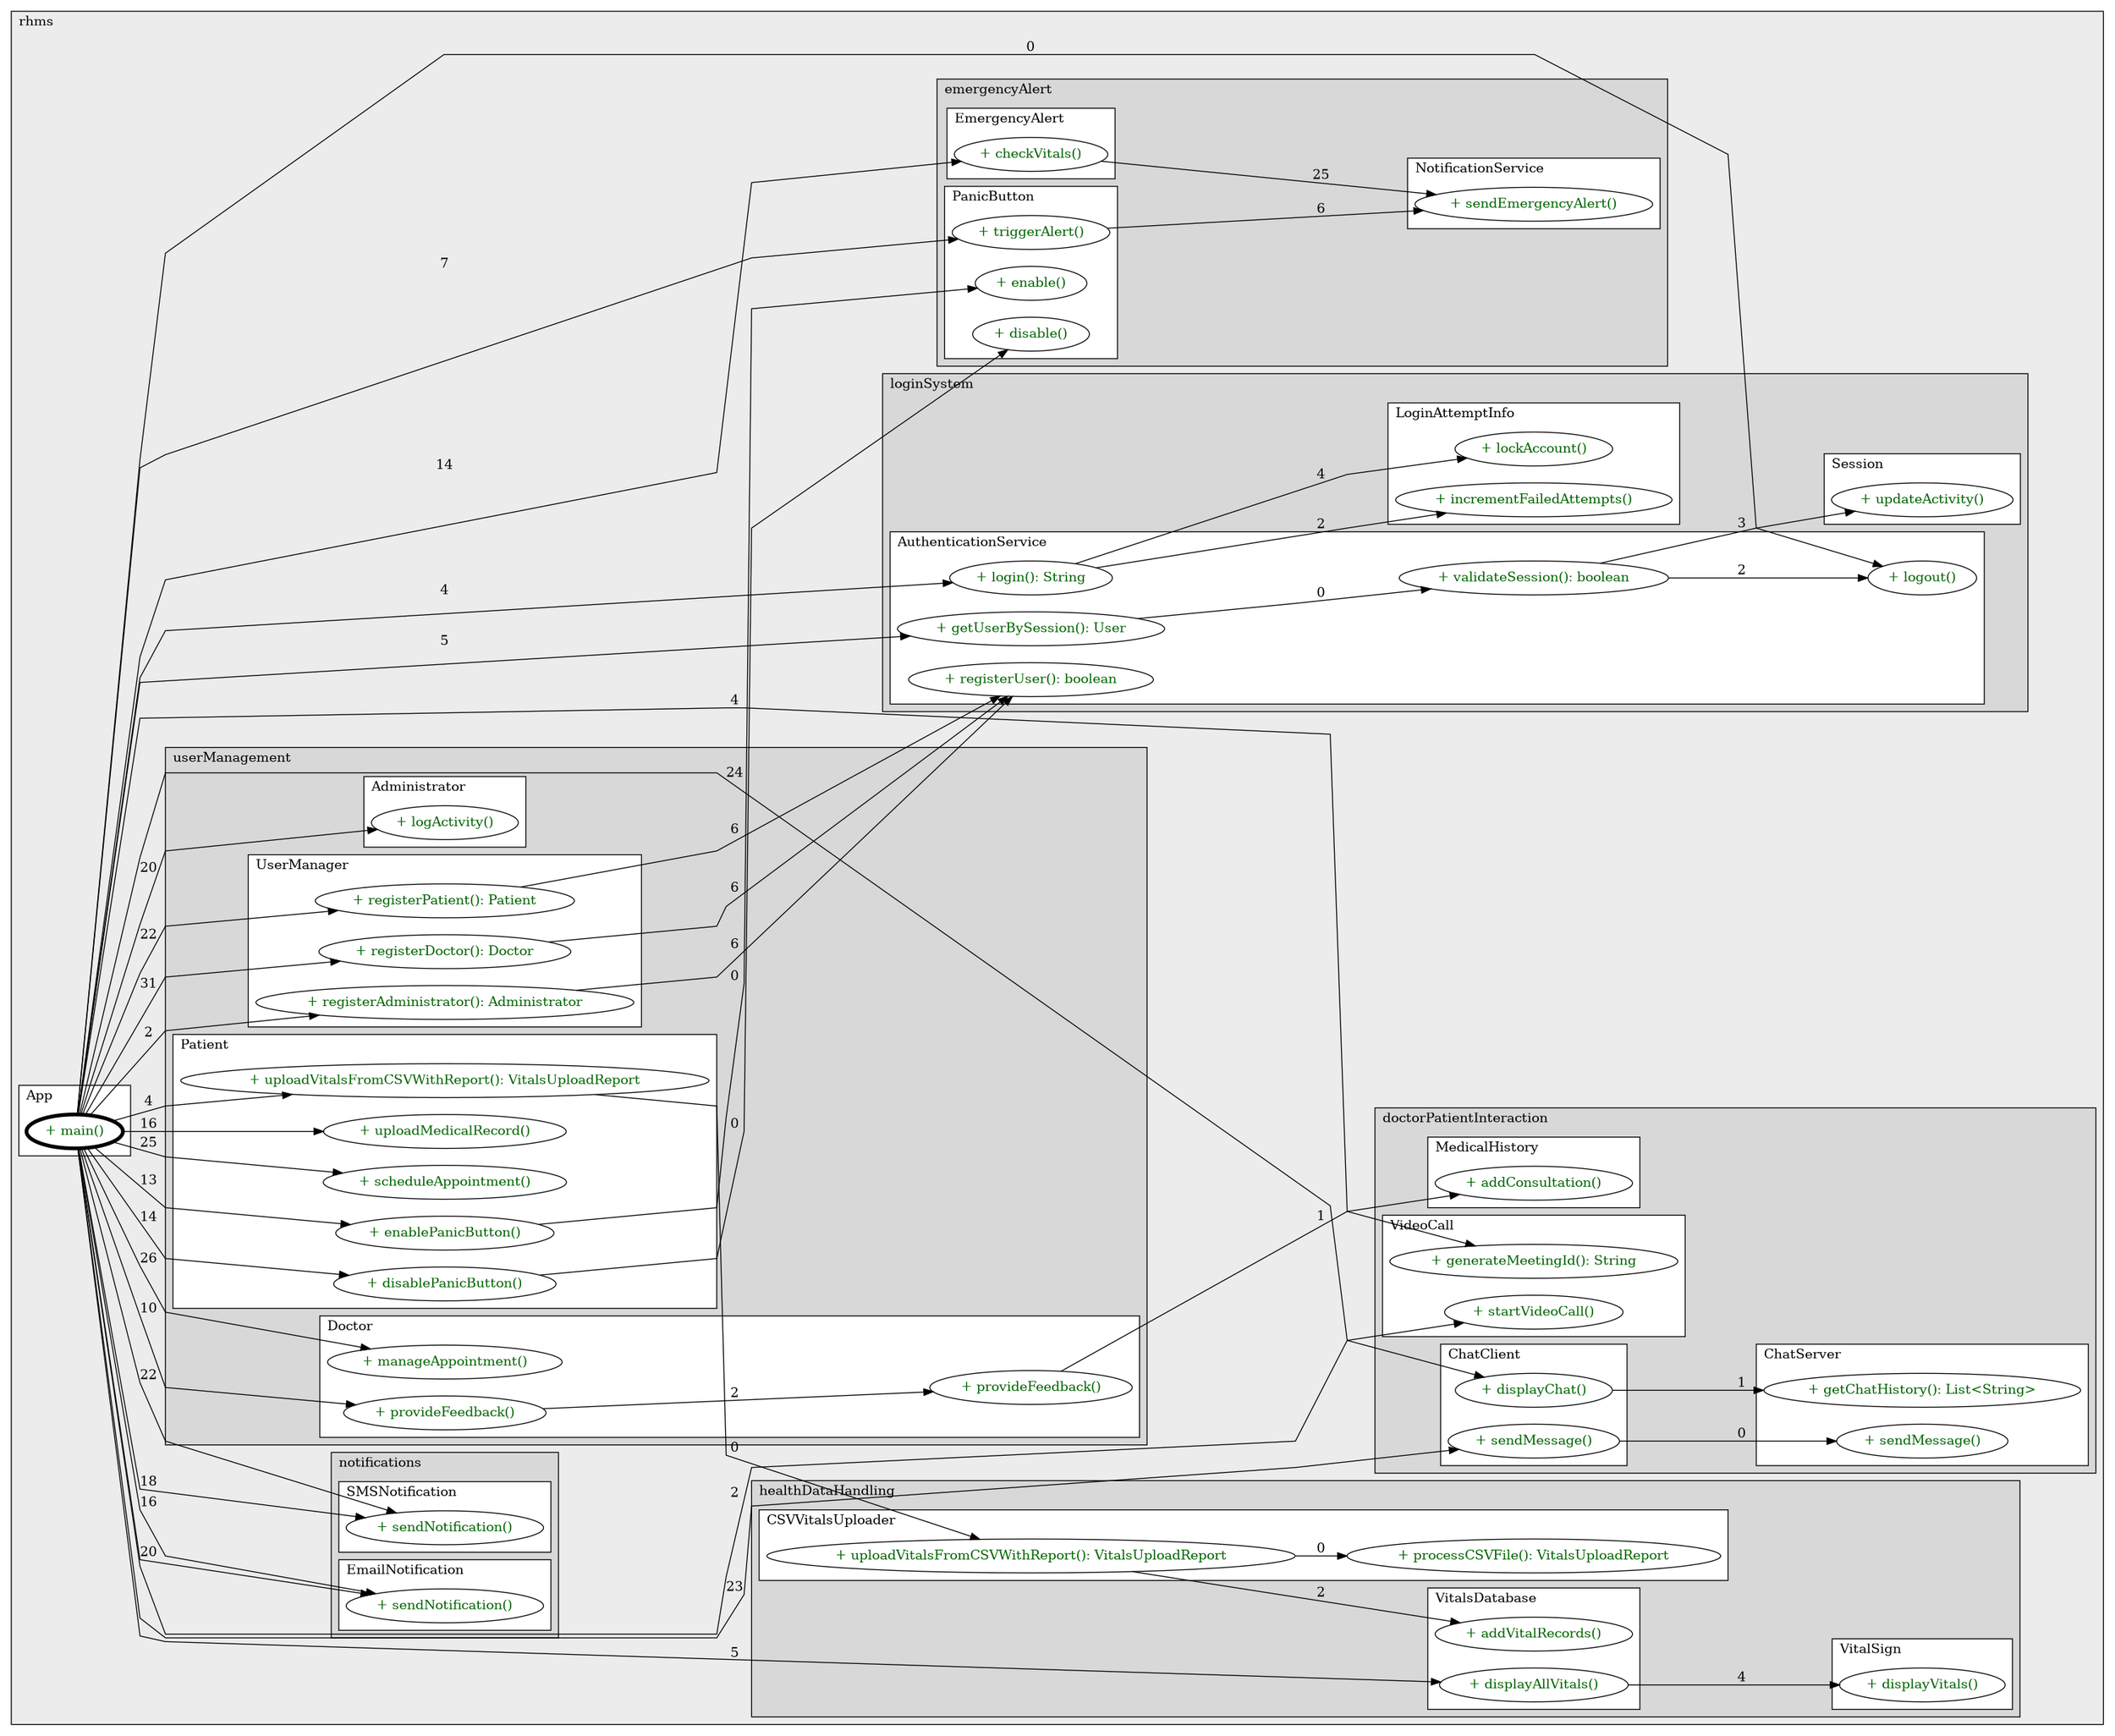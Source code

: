 @startuml

/' diagram meta data start
config=CallConfiguration;
{
  "rootMethod": "com.rhms.App#main(String[])",
  "projectClassification": {
    "searchMode": "OpenProject", // OpenProject, AllProjects
    "includedProjects": "",
    "pathEndKeywords": "*.impl",
    "isClientPath": "",
    "isClientName": "",
    "isTestPath": "",
    "isTestName": "",
    "isMappingPath": "",
    "isMappingName": "",
    "isDataAccessPath": "",
    "isDataAccessName": "",
    "isDataStructurePath": "",
    "isDataStructureName": "",
    "isInterfaceStructuresPath": "",
    "isInterfaceStructuresName": "",
    "isEntryPointPath": "",
    "isEntryPointName": "",
    "treatFinalFieldsAsMandatory": false
  },
  "graphRestriction": {
    "classPackageExcludeFilter": "",
    "classPackageIncludeFilter": "",
    "classNameExcludeFilter": "",
    "classNameIncludeFilter": "",
    "methodNameExcludeFilter": "",
    "methodNameIncludeFilter": "",
    "removeByInheritance": "", // inheritance/annotation based filtering is done in a second step
    "removeByAnnotation": "",
    "removeByClassPackage": "", // cleanup the graph after inheritance/annotation based filtering is done
    "removeByClassName": "",
    "cutMappings": false,
    "cutEnum": true,
    "cutTests": true,
    "cutClient": true,
    "cutDataAccess": true,
    "cutInterfaceStructures": true,
    "cutDataStructures": true,
    "cutGetterAndSetter": true,
    "cutConstructors": true
  },
  "graphTraversal": {
    "forwardDepth": 3,
    "backwardDepth": 3,
    "classPackageExcludeFilter": "",
    "classPackageIncludeFilter": "",
    "classNameExcludeFilter": "",
    "classNameIncludeFilter": "",
    "methodNameExcludeFilter": "",
    "methodNameIncludeFilter": "",
    "hideMappings": false,
    "hideDataStructures": false,
    "hidePrivateMethods": true,
    "hideInterfaceCalls": true, // indirection: implementation -> interface (is hidden) -> implementation
    "onlyShowApplicationEntryPoints": false, // root node is included
    "useMethodCallsForStructureDiagram": "ForwardOnly" // ForwardOnly, BothDirections, No
  },
  "details": {
    "aggregation": "GroupByClass", // ByClass, GroupByClass, None
    "showMethodParametersTypes": false,
    "showMethodParametersNames": false,
    "showMethodReturnType": true,
    "showPackageLevels": 2,
    "showCallOrder": true,
    "edgeMode": "MethodsOnly", // TypesOnly, MethodsOnly, TypesAndMethods, MethodsAndDirectTypeUsage
    "showDetailedClassStructure": true
  },
  "rootClass": "com.rhms.App",
  "extensionCallbackMethod": ".mermaid" // qualified.class.name#methodName - signature: public static String method(String)
}
diagram meta data end '/



digraph g {
    rankdir="LR"
    splines=polyline
    

'nodes 
subgraph cluster_3499612 { 
   	label=rhms
	labeljust=l
	fillcolor="#ececec"
	style=filled
   
   subgraph cluster_1246049283 { 
   	label=healthDataHandling
	labeljust=l
	fillcolor="#d8d8d8"
	style=filled
   
   subgraph cluster_1538292672 { 
   	label=VitalsDatabase
	labeljust=l
	fillcolor=white
	style=filled
   
   VitalsDatabase1042794128XXXaddVitalRecords1826579629[
	label="+ addVitalRecords()"
	style=filled
	fillcolor=white
	tooltip="VitalsDatabase

&#10;  Adds multiple vital sign records in a batch operation&#10;  @param vitalSigns List of vital sign measurements to be recorded&#10; "
	fontcolor=darkgreen
];

VitalsDatabase1042794128XXXdisplayAllVitals0[
	label="+ displayAllVitals()"
	style=filled
	fillcolor=white
	tooltip="VitalsDatabase

&#10;  Displays complete vital sign history for the patient&#10;  Shows a message if no vitals are recorded&#10; "
	fontcolor=darkgreen
];
} 

subgraph cluster_1882586645 { 
   	label=VitalSign
	labeljust=l
	fillcolor=white
	style=filled
   
   VitalSign1042794128XXXdisplayVitals0[
	label="+ displayVitals()"
	style=filled
	fillcolor=white
	tooltip="VitalSign

null"
	fontcolor=darkgreen
];
} 

subgraph cluster_2135406307 { 
   	label=CSVVitalsUploader
	labeljust=l
	fillcolor=white
	style=filled
   
   CSVVitalsUploader1042794128XXXprocessCSVFile1808118735[
	label="+ processCSVFile(): VitalsUploadReport"
	style=filled
	fillcolor=white
	tooltip="CSVVitalsUploader

&#10;  Process a CSV file and return a report without adding to the database&#10;  @param filePath Path to the CSV file&#10;  @return A VitalsUploadReport with detailed success/error information&#10;  @throws IOException If file cannot be read&#10; "
	fontcolor=darkgreen
];

CSVVitalsUploader1042794128XXXuploadVitalsFromCSVWithReport715704182[
	label="+ uploadVitalsFromCSVWithReport(): VitalsUploadReport"
	style=filled
	fillcolor=white
	tooltip="CSVVitalsUploader

&#10;  Enhanced version of CSV upload that returns a detailed report&#10;  @param patient The patient whose vitals are being uploaded&#10;  @param filePath Path to the CSV file&#10;  @return A VitalsUploadReport with detailed success/error information&#10;  @throws IOException If file cannot be read&#10; "
	fontcolor=darkgreen
];
} 
} 

subgraph cluster_1331276484 { 
   	label=App
	labeljust=l
	fillcolor=white
	style=filled
   
   App660216151XXXmain1859653459[
	label="+ main()"
	style=filled
	fillcolor=white
	tooltip="App

null"
	penwidth=4
	fontcolor=darkgreen
];
} 

subgraph cluster_147172323 { 
   	label=emergencyAlert
	labeljust=l
	fillcolor="#d8d8d8"
	style=filled
   
   subgraph cluster_1225462676 { 
   	label=NotificationService
	labeljust=l
	fillcolor=white
	style=filled
   
   NotificationService124153808XXXsendEmergencyAlert929100320[
	label="+ sendEmergencyAlert()"
	style=filled
	fillcolor=white
	tooltip="NotificationService

&#10;  Sends emergency alert through all available channels&#10;  @param message Alert content to be sent&#10;  @param patient Patient requiring emergency attention&#10; "
	fontcolor=darkgreen
];
} 

subgraph cluster_1745775639 { 
   	label=EmergencyAlert
	labeljust=l
	fillcolor=white
	style=filled
   
   EmergencyAlert124153808XXXcheckVitals1394533584[
	label="+ checkVitals()"
	style=filled
	fillcolor=white
	tooltip="EmergencyAlert

&#10;  Checks patient vitals against critical thresholds and sends alerts if needed&#10;  @param patient The patient whose vitals are being monitored&#10;  @param vitals Current vital sign readings for the patient&#10; "
	fontcolor=darkgreen
];
} 

subgraph cluster_40022101 { 
   	label=PanicButton
	labeljust=l
	fillcolor=white
	style=filled
   
   PanicButton124153808XXXdisable0[
	label="+ disable()"
	style=filled
	fillcolor=white
	tooltip="PanicButton

&#10;  Disables the panic button if currently enabled&#10; "
	fontcolor=darkgreen
];

PanicButton124153808XXXenable0[
	label="+ enable()"
	style=filled
	fillcolor=white
	tooltip="PanicButton

&#10;  Enables the panic button if currently disabled&#10; "
	fontcolor=darkgreen
];

PanicButton124153808XXXtriggerAlert1808118735[
	label="+ triggerAlert()"
	style=filled
	fillcolor=white
	tooltip="PanicButton

&#10;  Triggers an emergency alert with a specified reason&#10;  @param reason Description of the emergency situation&#10; "
	fontcolor=darkgreen
];
} 
} 

subgraph cluster_1739201322 { 
   	label=notifications
	labeljust=l
	fillcolor="#d8d8d8"
	style=filled
   
   subgraph cluster_1148330809 { 
   	label=SMSNotification
	labeljust=l
	fillcolor=white
	style=filled
   
   SMSNotification1461364125XXXsendNotification924985979[
	label="+ sendNotification()"
	style=filled
	fillcolor=white
	tooltip="SMSNotification

null"
	fontcolor=darkgreen
];
} 

subgraph cluster_547956668 { 
   	label=EmailNotification
	labeljust=l
	fillcolor=white
	style=filled
   
   EmailNotification1461364125XXXsendNotification924985979[
	label="+ sendNotification()"
	style=filled
	fillcolor=white
	tooltip="EmailNotification

null"
	fontcolor=darkgreen
];
} 
} 

subgraph cluster_185282970 { 
   	label=loginSystem
	labeljust=l
	fillcolor="#d8d8d8"
	style=filled
   
   subgraph cluster_2070697854 { 
   	label=AuthenticationService
	labeljust=l
	fillcolor=white
	style=filled
   
   AuthenticationService435272909XXXgetUserBySession1808118735[
	label="+ getUserBySession(): User"
	style=filled
	fillcolor=white
	tooltip="AuthenticationService

&#10;  Gets the user associated with a valid session&#10;  @param sessionToken Active session identifier&#10;  @return User object if session is valid, null otherwise&#10; "
	fontcolor=darkgreen
];

AuthenticationService435272909XXXlogin2013066710[
	label="+ login(): String"
	style=filled
	fillcolor=white
	tooltip="AuthenticationService

&#10;  Authenticates a user and creates a session if credentials are valid&#10;  @param username Username credential&#10;  @param password Password credential&#10;  @return Session token if login successful, null otherwise&#10; "
	fontcolor=darkgreen
];

AuthenticationService435272909XXXlogout1808118735[
	label="+ logout()"
	style=filled
	fillcolor=white
	tooltip="AuthenticationService

&#10;  Ends a user session&#10;  @param sessionToken The session to terminate&#10; "
	fontcolor=darkgreen
];

AuthenticationService435272909XXXregisterUser2645995[
	label="+ registerUser(): boolean"
	style=filled
	fillcolor=white
	tooltip="AuthenticationService

&#10;  Registers a user in the authentication system&#10;  @param user User to be registered&#10;  @return true if registration is successful&#10; "
	fontcolor=darkgreen
];

AuthenticationService435272909XXXvalidateSession1808118735[
	label="+ validateSession(): boolean"
	style=filled
	fillcolor=white
	tooltip="AuthenticationService

&#10;  Verifies if a session is valid&#10;  @param sessionToken The session identifier to validate&#10;  @return true if session is active and valid&#10; "
	fontcolor=darkgreen
];
} 

subgraph cluster_289633605 { 
   	label=Session
	labeljust=l
	fillcolor=white
	style=filled
   
   Session435272909XXXupdateActivity0[
	label="+ updateActivity()"
	style=filled
	fillcolor=white
	tooltip="Session

&#10;  Updates the last activity timestamp to extend session duration&#10; "
	fontcolor=darkgreen
];
} 

subgraph cluster_966197762 { 
   	label=LoginAttemptInfo
	labeljust=l
	fillcolor=white
	style=filled
   
   LoginAttemptInfo2070697854XXXincrementFailedAttempts0[
	label="+ incrementFailedAttempts()"
	style=filled
	fillcolor=white
	tooltip="LoginAttemptInfo

null"
	fontcolor=darkgreen
];

LoginAttemptInfo2070697854XXXlockAccount0[
	label="+ lockAccount()"
	style=filled
	fillcolor=white
	tooltip="LoginAttemptInfo

null"
	fontcolor=darkgreen
];
} 
} 

subgraph cluster_1993615202 { 
   	label=doctorPatientInteraction
	labeljust=l
	fillcolor="#d8d8d8"
	style=filled
   
   subgraph cluster_1010262172 { 
   	label=VideoCall
	labeljust=l
	fillcolor=white
	style=filled
   
   VideoCall1185503473XXXgenerateMeetingId0[
	label="+ generateMeetingId(): String"
	style=filled
	fillcolor=white
	tooltip="VideoCall

&#10;  Generates a random meeting ID in format: xxx-xxxx-xxx&#10;  @return formatted meeting ID string&#10; "
	fontcolor=darkgreen
];

VideoCall1185503473XXXstartVideoCall1808118735[
	label="+ startVideoCall()"
	style=filled
	fillcolor=white
	tooltip="VideoCall

&#10;  Starts a video call by opening the default browser with Google Meet link&#10;  @param meetingId unique identifier for the meeting&#10; "
	fontcolor=darkgreen
];
} 

subgraph cluster_1184888704 { 
   	label=MedicalHistory
	labeljust=l
	fillcolor=white
	style=filled
   
   MedicalHistory1185503473XXXaddConsultation126857307[
	label="+ addConsultation()"
	style=filled
	fillcolor=white
	tooltip="MedicalHistory

null"
	fontcolor=darkgreen
];
} 

subgraph cluster_1224089080 { 
   	label=ChatServer
	labeljust=l
	fillcolor=white
	style=filled
   
   ChatServer1185503473XXXgetChatHistory2013066710[
	label="+ getChatHistory(): List<String>"
	style=filled
	fillcolor=white
	tooltip="ChatServer

null"
	fontcolor=darkgreen
];

ChatServer1185503473XXXsendMessage924985979[
	label="+ sendMessage()"
	style=filled
	fillcolor=white
	tooltip="ChatServer

null"
	fontcolor=darkgreen
];
} 

subgraph cluster_772203136 { 
   	label=ChatClient
	labeljust=l
	fillcolor=white
	style=filled
   
   ChatClient1185503473XXXdisplayChat1808118735[
	label="+ displayChat()"
	style=filled
	fillcolor=white
	tooltip="ChatClient

null"
	fontcolor=darkgreen
];

ChatClient1185503473XXXsendMessage2013066710[
	label="+ sendMessage()"
	style=filled
	fillcolor=white
	tooltip="ChatClient

null"
	fontcolor=darkgreen
];
} 
} 

subgraph cluster_85584960 { 
   	label=userManagement
	labeljust=l
	fillcolor="#d8d8d8"
	style=filled
   
   subgraph cluster_1209960250 { 
   	label=Doctor
	labeljust=l
	fillcolor=white
	style=filled
   
   Doctor108603475XXXmanageAppointment1808118735[
	label="+ manageAppointment()"
	style=filled
	fillcolor=white
	tooltip="Doctor

null"
	fontcolor=darkgreen
];

Doctor108603475XXXprovideFeedback1750527672[
	label="+ provideFeedback()"
	style=filled
	fillcolor=white
	tooltip="Doctor

null"
	fontcolor=darkgreen
];

Doctor108603475XXXprovideFeedback715704182[
	label="+ provideFeedback()"
	style=filled
	fillcolor=white
	tooltip="Doctor

null"
	fontcolor=darkgreen
];
} 

subgraph cluster_528726090 { 
   	label=Patient
	labeljust=l
	fillcolor=white
	style=filled
   
   Patient108603475XXXdisablePanicButton0[
	label="+ disablePanicButton()"
	style=filled
	fillcolor=white
	tooltip="Patient

null"
	fontcolor=darkgreen
];

Patient108603475XXXenablePanicButton0[
	label="+ enablePanicButton()"
	style=filled
	fillcolor=white
	tooltip="Patient

null"
	fontcolor=darkgreen
];

Patient108603475XXXscheduleAppointment192873343[
	label="+ scheduleAppointment()"
	style=filled
	fillcolor=white
	tooltip="Patient

&#10;  Schedules an appointment for the patient&#10;  @param appointment The appointment object to add to the patient's schedule&#10; "
	fontcolor=darkgreen
];

Patient108603475XXXuploadMedicalRecord1808118735[
	label="+ uploadMedicalRecord()"
	style=filled
	fillcolor=white
	tooltip="Patient

null"
	fontcolor=darkgreen
];

Patient108603475XXXuploadVitalsFromCSVWithReport1808118735[
	label="+ uploadVitalsFromCSVWithReport(): VitalsUploadReport"
	style=filled
	fillcolor=white
	tooltip="Patient

&#10;  Upload vital signs from a CSV file with detailed reporting&#10;  @param filePath Path to the CSV file&#10;  @return Detailed report of the upload process&#10;  @throws IOException If file cannot be read&#10; "
	fontcolor=darkgreen
];
} 

subgraph cluster_879193049 { 
   	label=UserManager
	labeljust=l
	fillcolor=white
	style=filled
   
   UserManager108603475XXXregisterAdministrator878168891[
	label="+ registerAdministrator(): Administrator"
	style=filled
	fillcolor=white
	tooltip="UserManager

&#10;  Registers a new administrator in the system&#10;  @param name Administrator's full name&#10;  @param email Email address&#10;  @param password Password in plain text (will be hashed)&#10;  @param phone Phone number&#10;  @param address Physical address&#10;  @return The created Administrator object&#10; "
	fontcolor=darkgreen
];

UserManager108603475XXXregisterDoctor1025578449[
	label="+ registerDoctor(): Doctor"
	style=filled
	fillcolor=white
	tooltip="UserManager

&#10;  Registers a new doctor in the system&#10;  @param name Doctor's full name&#10;  @param email Email address&#10;  @param password Password in plain text (will be hashed)&#10;  @param phone Phone number&#10;  @param address Physical address&#10;  @param specialization Medical specialization&#10;  @param experienceYears Years of professional experience&#10;  @return The created Doctor object&#10; "
	fontcolor=darkgreen
];

UserManager108603475XXXregisterPatient2014024945[
	label="+ registerPatient(): Patient"
	style=filled
	fillcolor=white
	tooltip="UserManager

&#10;  Registers a new patient in the system&#10;  @param name Patient's full name&#10;  @param email Email address&#10;  @param password Password in plain text (will be hashed)&#10;  @param phone Phone number&#10;  @param address Physical address&#10;  @param emergencyContact Emergency contact information&#10;  @param healthInsurance Health insurance details&#10;  @return The created Patient object&#10; "
	fontcolor=darkgreen
];
} 

subgraph cluster_938489774 { 
   	label=Administrator
	labeljust=l
	fillcolor=white
	style=filled
   
   Administrator108603475XXXlogActivity1808118735[
	label="+ logActivity()"
	style=filled
	fillcolor=white
	tooltip="Administrator

null"
	fontcolor=darkgreen
];
} 
} 
} 

'edges    
App660216151XXXmain1859653459 -> Administrator108603475XXXlogActivity1808118735[label=20];
App660216151XXXmain1859653459 -> AuthenticationService435272909XXXgetUserBySession1808118735[label=5];
App660216151XXXmain1859653459 -> AuthenticationService435272909XXXlogin2013066710[label=4];
App660216151XXXmain1859653459 -> AuthenticationService435272909XXXlogout1808118735[label=0];
App660216151XXXmain1859653459 -> ChatClient1185503473XXXdisplayChat1808118735[label=24];
App660216151XXXmain1859653459 -> ChatClient1185503473XXXsendMessage2013066710[label=23];
App660216151XXXmain1859653459 -> Doctor108603475XXXmanageAppointment1808118735[label=26];
App660216151XXXmain1859653459 -> Doctor108603475XXXprovideFeedback715704182[label=10];
App660216151XXXmain1859653459 -> EmailNotification1461364125XXXsendNotification924985979[label=16];
App660216151XXXmain1859653459 -> EmailNotification1461364125XXXsendNotification924985979[label=20];
App660216151XXXmain1859653459 -> EmergencyAlert124153808XXXcheckVitals1394533584[label=14];
App660216151XXXmain1859653459 -> PanicButton124153808XXXtriggerAlert1808118735[label=7];
App660216151XXXmain1859653459 -> Patient108603475XXXdisablePanicButton0[label=14];
App660216151XXXmain1859653459 -> Patient108603475XXXenablePanicButton0[label=13];
App660216151XXXmain1859653459 -> Patient108603475XXXscheduleAppointment192873343[label=25];
App660216151XXXmain1859653459 -> Patient108603475XXXuploadMedicalRecord1808118735[label=16];
App660216151XXXmain1859653459 -> Patient108603475XXXuploadVitalsFromCSVWithReport1808118735[label=4];
App660216151XXXmain1859653459 -> SMSNotification1461364125XXXsendNotification924985979[label=18];
App660216151XXXmain1859653459 -> SMSNotification1461364125XXXsendNotification924985979[label=22];
App660216151XXXmain1859653459 -> UserManager108603475XXXregisterAdministrator878168891[label=2];
App660216151XXXmain1859653459 -> UserManager108603475XXXregisterDoctor1025578449[label=31];
App660216151XXXmain1859653459 -> UserManager108603475XXXregisterPatient2014024945[label=22];
App660216151XXXmain1859653459 -> VideoCall1185503473XXXgenerateMeetingId0[label=4];
App660216151XXXmain1859653459 -> VideoCall1185503473XXXstartVideoCall1808118735[label=2];
App660216151XXXmain1859653459 -> VitalsDatabase1042794128XXXdisplayAllVitals0[label=5];
AuthenticationService435272909XXXgetUserBySession1808118735 -> AuthenticationService435272909XXXvalidateSession1808118735[label=0];
AuthenticationService435272909XXXlogin2013066710 -> LoginAttemptInfo2070697854XXXincrementFailedAttempts0[label=2];
AuthenticationService435272909XXXlogin2013066710 -> LoginAttemptInfo2070697854XXXlockAccount0[label=4];
AuthenticationService435272909XXXvalidateSession1808118735 -> AuthenticationService435272909XXXlogout1808118735[label=2];
AuthenticationService435272909XXXvalidateSession1808118735 -> Session435272909XXXupdateActivity0[label=3];
CSVVitalsUploader1042794128XXXuploadVitalsFromCSVWithReport715704182 -> CSVVitalsUploader1042794128XXXprocessCSVFile1808118735[label=0];
CSVVitalsUploader1042794128XXXuploadVitalsFromCSVWithReport715704182 -> VitalsDatabase1042794128XXXaddVitalRecords1826579629[label=2];
ChatClient1185503473XXXdisplayChat1808118735 -> ChatServer1185503473XXXgetChatHistory2013066710[label=1];
ChatClient1185503473XXXsendMessage2013066710 -> ChatServer1185503473XXXsendMessage924985979[label=0];
Doctor108603475XXXprovideFeedback1750527672 -> MedicalHistory1185503473XXXaddConsultation126857307[label=1];
Doctor108603475XXXprovideFeedback715704182 -> Doctor108603475XXXprovideFeedback1750527672[label=2];
EmergencyAlert124153808XXXcheckVitals1394533584 -> NotificationService124153808XXXsendEmergencyAlert929100320[label=25];
PanicButton124153808XXXtriggerAlert1808118735 -> NotificationService124153808XXXsendEmergencyAlert929100320[label=6];
Patient108603475XXXdisablePanicButton0 -> PanicButton124153808XXXdisable0[label=0];
Patient108603475XXXenablePanicButton0 -> PanicButton124153808XXXenable0[label=0];
Patient108603475XXXuploadVitalsFromCSVWithReport1808118735 -> CSVVitalsUploader1042794128XXXuploadVitalsFromCSVWithReport715704182[label=0];
UserManager108603475XXXregisterAdministrator878168891 -> AuthenticationService435272909XXXregisterUser2645995[label=6];
UserManager108603475XXXregisterDoctor1025578449 -> AuthenticationService435272909XXXregisterUser2645995[label=6];
UserManager108603475XXXregisterPatient2014024945 -> AuthenticationService435272909XXXregisterUser2645995[label=6];
VitalsDatabase1042794128XXXdisplayAllVitals0 -> VitalSign1042794128XXXdisplayVitals0[label=4];
    
}
@enduml